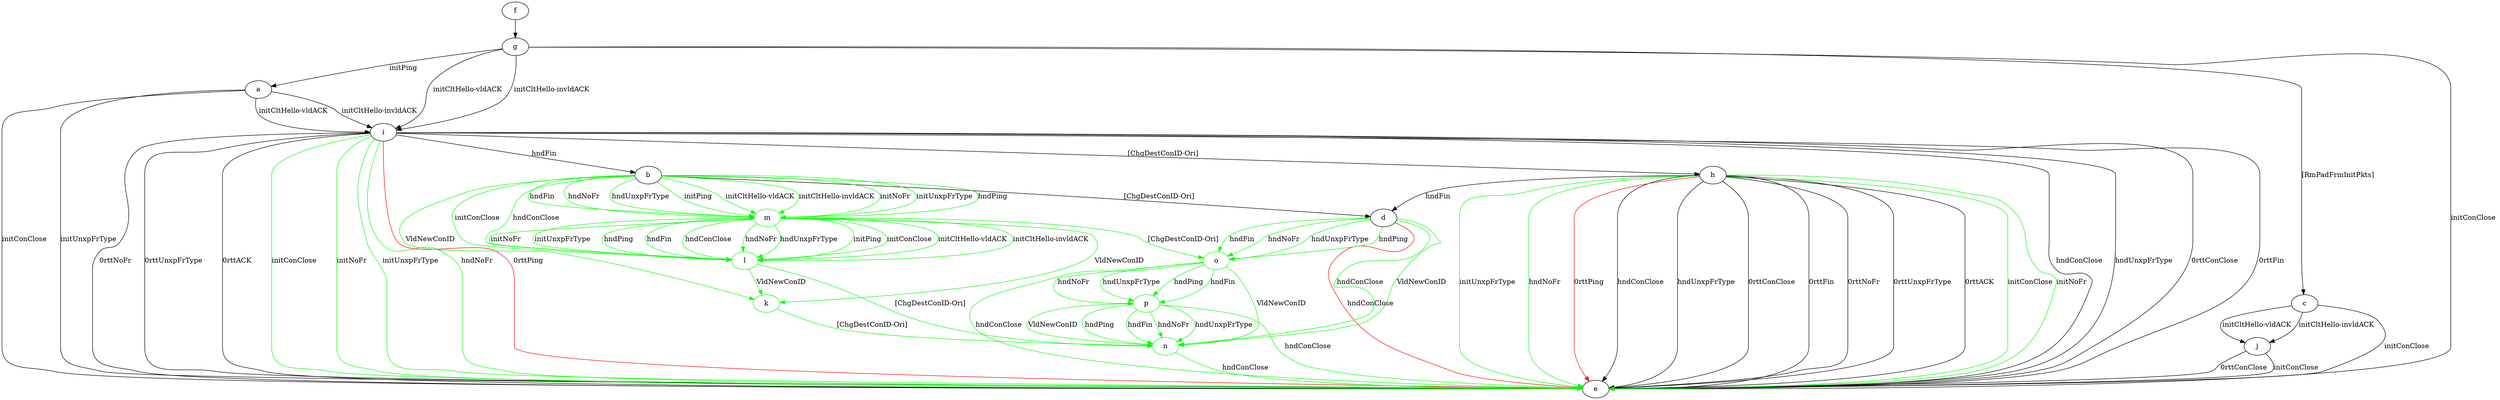 digraph "" {
	a -> e	[key=0,
		label="initConClose "];
	a -> e	[key=1,
		label="initUnxpFrType "];
	a -> i	[key=0,
		label="initCltHello-vldACK "];
	a -> i	[key=1,
		label="initCltHello-invldACK "];
	b -> d	[key=0,
		label="[ChgDestConID-Ori] "];
	k	[color=green];
	b -> k	[key=0,
		color=green,
		label="VldNewConID "];
	l	[color=green];
	b -> l	[key=0,
		color=green,
		label="initConClose "];
	b -> l	[key=1,
		color=green,
		label="hndConClose "];
	m	[color=green];
	b -> m	[key=0,
		color=green,
		label="initPing "];
	b -> m	[key=1,
		color=green,
		label="initCltHello-vldACK "];
	b -> m	[key=2,
		color=green,
		label="initCltHello-invldACK "];
	b -> m	[key=3,
		color=green,
		label="initNoFr "];
	b -> m	[key=4,
		color=green,
		label="initUnxpFrType "];
	b -> m	[key=5,
		color=green,
		label="hndPing "];
	b -> m	[key=6,
		color=green,
		label="hndFin "];
	b -> m	[key=7,
		color=green,
		label="hndNoFr "];
	b -> m	[key=8,
		color=green,
		label="hndUnxpFrType "];
	c -> e	[key=0,
		label="initConClose "];
	c -> j	[key=0,
		label="initCltHello-vldACK "];
	c -> j	[key=1,
		label="initCltHello-invldACK "];
	d -> e	[key=0,
		color=red,
		label="hndConClose "];
	n	[color=green];
	d -> n	[key=0,
		color=green,
		label="hndConClose "];
	d -> n	[key=1,
		color=green,
		label="VldNewConID "];
	o	[color=green];
	d -> o	[key=0,
		color=green,
		label="hndPing "];
	d -> o	[key=1,
		color=green,
		label="hndFin "];
	d -> o	[key=2,
		color=green,
		label="hndNoFr "];
	d -> o	[key=3,
		color=green,
		label="hndUnxpFrType "];
	f -> g	[key=0];
	g -> a	[key=0,
		label="initPing "];
	g -> c	[key=0,
		label="[RmPadFrmInitPkts] "];
	g -> e	[key=0,
		label="initConClose "];
	g -> i	[key=0,
		label="initCltHello-vldACK "];
	g -> i	[key=1,
		label="initCltHello-invldACK "];
	h -> d	[key=0,
		label="hndFin "];
	h -> e	[key=0,
		label="hndConClose "];
	h -> e	[key=1,
		label="hndUnxpFrType "];
	h -> e	[key=2,
		label="0rttConClose "];
	h -> e	[key=3,
		label="0rttFin "];
	h -> e	[key=4,
		label="0rttNoFr "];
	h -> e	[key=5,
		label="0rttUnxpFrType "];
	h -> e	[key=6,
		label="0rttACK "];
	h -> e	[key=7,
		color=green,
		label="initConClose "];
	h -> e	[key=8,
		color=green,
		label="initNoFr "];
	h -> e	[key=9,
		color=green,
		label="initUnxpFrType "];
	h -> e	[key=10,
		color=green,
		label="hndNoFr "];
	h -> e	[key=11,
		color=red,
		label="0rttPing "];
	i -> b	[key=0,
		label="hndFin "];
	i -> e	[key=0,
		label="hndConClose "];
	i -> e	[key=1,
		label="hndUnxpFrType "];
	i -> e	[key=2,
		label="0rttConClose "];
	i -> e	[key=3,
		label="0rttFin "];
	i -> e	[key=4,
		label="0rttNoFr "];
	i -> e	[key=5,
		label="0rttUnxpFrType "];
	i -> e	[key=6,
		label="0rttACK "];
	i -> e	[key=7,
		color=green,
		label="initConClose "];
	i -> e	[key=8,
		color=green,
		label="initNoFr "];
	i -> e	[key=9,
		color=green,
		label="initUnxpFrType "];
	i -> e	[key=10,
		color=green,
		label="hndNoFr "];
	i -> e	[key=11,
		color=red,
		label="0rttPing "];
	i -> h	[key=0,
		label="[ChgDestConID-Ori] "];
	j -> e	[key=0,
		label="initConClose "];
	j -> e	[key=1,
		label="0rttConClose "];
	k -> n	[key=0,
		color=green,
		label="[ChgDestConID-Ori] "];
	l -> k	[key=0,
		color=green,
		label="VldNewConID "];
	l -> n	[key=0,
		color=green,
		label="[ChgDestConID-Ori] "];
	m -> k	[key=0,
		color=green,
		label="VldNewConID "];
	m -> l	[key=0,
		color=green,
		label="initPing "];
	m -> l	[key=1,
		color=green,
		label="initConClose "];
	m -> l	[key=2,
		color=green,
		label="initCltHello-vldACK "];
	m -> l	[key=3,
		color=green,
		label="initCltHello-invldACK "];
	m -> l	[key=4,
		color=green,
		label="initNoFr "];
	m -> l	[key=5,
		color=green,
		label="initUnxpFrType "];
	m -> l	[key=6,
		color=green,
		label="hndPing "];
	m -> l	[key=7,
		color=green,
		label="hndFin "];
	m -> l	[key=8,
		color=green,
		label="hndConClose "];
	m -> l	[key=9,
		color=green,
		label="hndNoFr "];
	m -> l	[key=10,
		color=green,
		label="hndUnxpFrType "];
	m -> o	[key=0,
		color=green,
		label="[ChgDestConID-Ori] "];
	n -> e	[key=0,
		color=green,
		label="hndConClose "];
	o -> e	[key=0,
		color=green,
		label="hndConClose "];
	o -> n	[key=0,
		color=green,
		label="VldNewConID "];
	p	[color=green];
	o -> p	[key=0,
		color=green,
		label="hndPing "];
	o -> p	[key=1,
		color=green,
		label="hndFin "];
	o -> p	[key=2,
		color=green,
		label="hndNoFr "];
	o -> p	[key=3,
		color=green,
		label="hndUnxpFrType "];
	p -> e	[key=0,
		color=green,
		label="hndConClose "];
	p -> n	[key=0,
		color=green,
		label="hndPing "];
	p -> n	[key=1,
		color=green,
		label="hndFin "];
	p -> n	[key=2,
		color=green,
		label="hndNoFr "];
	p -> n	[key=3,
		color=green,
		label="hndUnxpFrType "];
	p -> n	[key=4,
		color=green,
		label="VldNewConID "];
}
